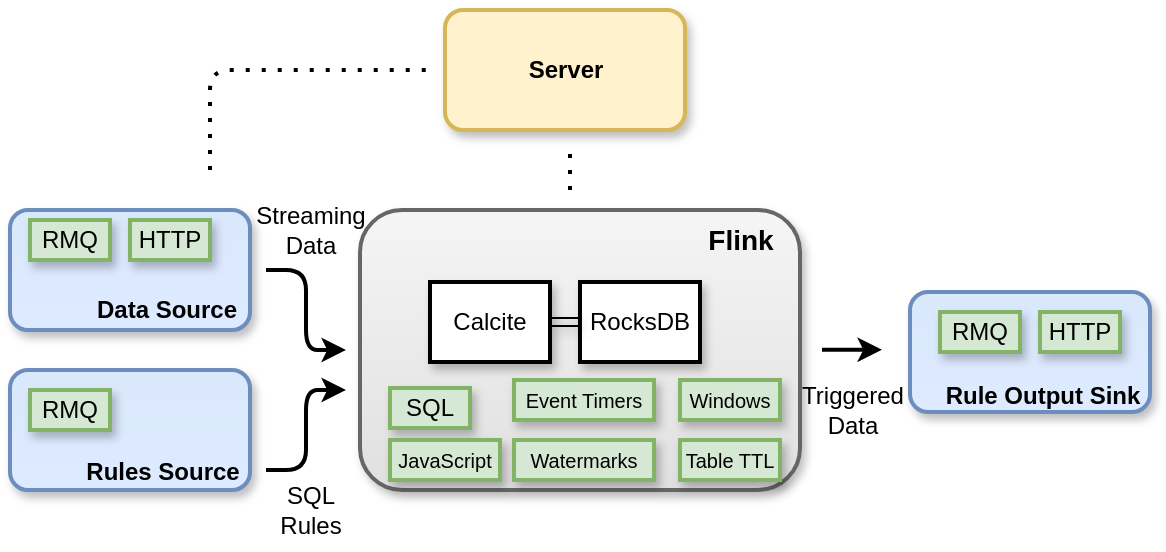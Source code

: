 <mxfile version="20.3.6" type="device"><diagram id="aaBVzM9fXywZaCNQErw9" name="Page-1"><mxGraphModel dx="959" dy="527" grid="1" gridSize="10" guides="1" tooltips="1" connect="1" arrows="1" fold="1" page="1" pageScale="1" pageWidth="850" pageHeight="1100" math="0" shadow="0"><root><mxCell id="0"/><mxCell id="1" parent="0"/><mxCell id="x3kCZ8ObwB3pp2x3vzAH-1" value="" style="rounded=1;whiteSpace=wrap;html=1;strokeWidth=2;shadow=1;fillColor=#f5f5f5;fontColor=#333333;strokeColor=#666666;gradientColor=#E0E0E0;" vertex="1" parent="1"><mxGeometry x="315" y="150" width="220" height="140" as="geometry"/></mxCell><mxCell id="x3kCZ8ObwB3pp2x3vzAH-2" value="" style="rounded=1;whiteSpace=wrap;html=1;strokeWidth=2;shadow=1;fillColor=#dae8fc;strokeColor=#6c8ebf;gradientColor=#DDEAFF;" vertex="1" parent="1"><mxGeometry x="140" y="150" width="120" height="60" as="geometry"/></mxCell><mxCell id="x3kCZ8ObwB3pp2x3vzAH-7" value="&lt;b&gt;&lt;br&gt;&lt;/b&gt;" style="rounded=1;whiteSpace=wrap;html=1;strokeWidth=2;shadow=1;fillColor=#dae8fc;strokeColor=#6c8ebf;gradientColor=#DDEAFF;" vertex="1" parent="1"><mxGeometry x="140" y="230" width="120" height="60" as="geometry"/></mxCell><mxCell id="x3kCZ8ObwB3pp2x3vzAH-8" value="&lt;font style=&quot;font-size: 14px;&quot;&gt;&lt;b&gt;Flink&lt;/b&gt;&lt;/font&gt;" style="text;html=1;align=center;verticalAlign=middle;resizable=0;points=[];autosize=1;strokeColor=none;fillColor=none;" vertex="1" parent="1"><mxGeometry x="475" y="150" width="60" height="30" as="geometry"/></mxCell><mxCell id="x3kCZ8ObwB3pp2x3vzAH-9" value="" style="group" vertex="1" connectable="0" parent="1"><mxGeometry x="350" y="200" width="135" height="60" as="geometry"/></mxCell><mxCell id="x3kCZ8ObwB3pp2x3vzAH-4" value="Calcite" style="rounded=0;whiteSpace=wrap;html=1;strokeWidth=2;shadow=1;" vertex="1" parent="x3kCZ8ObwB3pp2x3vzAH-9"><mxGeometry y="-14" width="60" height="40" as="geometry"/></mxCell><mxCell id="x3kCZ8ObwB3pp2x3vzAH-5" value="RocksDB" style="rounded=0;whiteSpace=wrap;html=1;strokeWidth=2;shadow=1;" vertex="1" parent="x3kCZ8ObwB3pp2x3vzAH-9"><mxGeometry x="75" y="-14" width="60" height="40" as="geometry"/></mxCell><mxCell id="x3kCZ8ObwB3pp2x3vzAH-6" value="" style="shape=link;html=1;rounded=0;shadow=1;entryX=0;entryY=0.5;entryDx=0;entryDy=0;exitX=1;exitY=0.5;exitDx=0;exitDy=0;" edge="1" parent="x3kCZ8ObwB3pp2x3vzAH-9" source="x3kCZ8ObwB3pp2x3vzAH-4" target="x3kCZ8ObwB3pp2x3vzAH-5"><mxGeometry width="100" relative="1" as="geometry"><mxPoint x="33" y="-220" as="sourcePoint"/><mxPoint x="63" y="-220" as="targetPoint"/></mxGeometry></mxCell><mxCell id="x3kCZ8ObwB3pp2x3vzAH-35" value="SQL" style="rounded=0;whiteSpace=wrap;html=1;strokeWidth=2;shadow=1;fillColor=#d5e8d4;strokeColor=#82b366;" vertex="1" parent="x3kCZ8ObwB3pp2x3vzAH-9"><mxGeometry x="-20" y="39" width="40" height="20" as="geometry"/></mxCell><mxCell id="x3kCZ8ObwB3pp2x3vzAH-12" value="" style="endArrow=classic;html=1;rounded=1;shadow=0;strokeWidth=2;" edge="1" parent="1"><mxGeometry width="50" height="50" relative="1" as="geometry"><mxPoint x="268" y="180" as="sourcePoint"/><mxPoint x="308" y="220" as="targetPoint"/><Array as="points"><mxPoint x="288" y="180"/><mxPoint x="288" y="220"/></Array></mxGeometry></mxCell><mxCell id="x3kCZ8ObwB3pp2x3vzAH-13" value="" style="endArrow=classic;html=1;rounded=1;shadow=0;strokeWidth=2;" edge="1" parent="1"><mxGeometry width="50" height="50" relative="1" as="geometry"><mxPoint x="268" y="280" as="sourcePoint"/><mxPoint x="308" y="240" as="targetPoint"/><Array as="points"><mxPoint x="288" y="280"/><mxPoint x="288" y="240"/></Array></mxGeometry></mxCell><mxCell id="x3kCZ8ObwB3pp2x3vzAH-14" value="SQL &lt;br&gt;Rules" style="text;html=1;align=center;verticalAlign=middle;resizable=0;points=[];autosize=1;strokeColor=none;fillColor=none;" vertex="1" parent="1"><mxGeometry x="265" y="280" width="50" height="40" as="geometry"/></mxCell><mxCell id="x3kCZ8ObwB3pp2x3vzAH-15" value="Streaming&lt;br&gt;Data" style="text;html=1;align=center;verticalAlign=middle;resizable=0;points=[];autosize=1;strokeColor=none;fillColor=none;" vertex="1" parent="1"><mxGeometry x="250" y="140" width="80" height="40" as="geometry"/></mxCell><mxCell id="x3kCZ8ObwB3pp2x3vzAH-17" value="&lt;b&gt;Server&lt;/b&gt;" style="rounded=1;whiteSpace=wrap;html=1;strokeWidth=2;shadow=1;fillColor=#fff2cc;strokeColor=#d6b656;" vertex="1" parent="1"><mxGeometry x="357.5" y="50" width="120" height="60" as="geometry"/></mxCell><mxCell id="x3kCZ8ObwB3pp2x3vzAH-18" value="" style="endArrow=none;dashed=1;html=1;dashPattern=1 3;strokeWidth=2;rounded=1;shadow=0;fontSize=14;" edge="1" parent="1"><mxGeometry width="50" height="50" relative="1" as="geometry"><mxPoint x="240" y="130" as="sourcePoint"/><mxPoint x="350" y="80" as="targetPoint"/><Array as="points"><mxPoint x="240" y="80"/></Array></mxGeometry></mxCell><mxCell id="x3kCZ8ObwB3pp2x3vzAH-19" value="" style="endArrow=none;dashed=1;html=1;dashPattern=1 3;strokeWidth=2;rounded=1;shadow=0;fontSize=14;" edge="1" parent="1"><mxGeometry width="50" height="50" relative="1" as="geometry"><mxPoint x="420" y="140" as="sourcePoint"/><mxPoint x="420" y="120" as="targetPoint"/></mxGeometry></mxCell><mxCell id="x3kCZ8ObwB3pp2x3vzAH-20" value="" style="rounded=1;whiteSpace=wrap;html=1;strokeWidth=2;shadow=1;fillColor=#dae8fc;strokeColor=#6c8ebf;gradientColor=#DDEAFF;" vertex="1" parent="1"><mxGeometry x="590" y="191" width="120" height="60" as="geometry"/></mxCell><mxCell id="x3kCZ8ObwB3pp2x3vzAH-21" value="&lt;font style=&quot;font-size: 12px;&quot;&gt;&lt;b&gt;Rules Source&lt;/b&gt;&lt;/font&gt;" style="text;html=1;align=center;verticalAlign=middle;resizable=0;points=[];autosize=1;strokeColor=none;fillColor=none;fontSize=14;" vertex="1" parent="1"><mxGeometry x="166" y="265" width="100" height="30" as="geometry"/></mxCell><mxCell id="x3kCZ8ObwB3pp2x3vzAH-22" value="&lt;font style=&quot;font-size: 12px;&quot;&gt;&lt;b&gt;Data Source&lt;br&gt;&lt;/b&gt;&lt;/font&gt;" style="text;html=1;align=center;verticalAlign=middle;resizable=0;points=[];autosize=1;strokeColor=none;fillColor=none;fontSize=14;" vertex="1" parent="1"><mxGeometry x="173" y="184" width="90" height="30" as="geometry"/></mxCell><mxCell id="x3kCZ8ObwB3pp2x3vzAH-24" value="RMQ" style="rounded=0;whiteSpace=wrap;html=1;strokeWidth=2;shadow=1;fillColor=#d5e8d4;strokeColor=#82b366;" vertex="1" parent="1"><mxGeometry x="150" y="240" width="40" height="20" as="geometry"/></mxCell><mxCell id="x3kCZ8ObwB3pp2x3vzAH-27" value="RMQ" style="rounded=0;whiteSpace=wrap;html=1;strokeWidth=2;shadow=1;fillColor=#d5e8d4;strokeColor=#82b366;" vertex="1" parent="1"><mxGeometry x="150" y="155" width="40" height="20" as="geometry"/></mxCell><mxCell id="x3kCZ8ObwB3pp2x3vzAH-28" value="HTTP" style="rounded=0;whiteSpace=wrap;html=1;strokeWidth=2;shadow=1;fillColor=#d5e8d4;strokeColor=#82b366;" vertex="1" parent="1"><mxGeometry x="200" y="155" width="40" height="20" as="geometry"/></mxCell><mxCell id="x3kCZ8ObwB3pp2x3vzAH-29" value="&lt;b&gt;Rule Output Sink&lt;br&gt;&lt;/b&gt;" style="text;html=1;align=center;verticalAlign=middle;resizable=0;points=[];autosize=1;strokeColor=none;fillColor=none;fontSize=12;" vertex="1" parent="1"><mxGeometry x="596" y="228" width="120" height="30" as="geometry"/></mxCell><mxCell id="x3kCZ8ObwB3pp2x3vzAH-30" value="RMQ" style="rounded=0;whiteSpace=wrap;html=1;strokeWidth=2;shadow=1;fillColor=#d5e8d4;strokeColor=#82b366;" vertex="1" parent="1"><mxGeometry x="605" y="201" width="40" height="20" as="geometry"/></mxCell><mxCell id="x3kCZ8ObwB3pp2x3vzAH-31" value="HTTP" style="rounded=0;whiteSpace=wrap;html=1;strokeWidth=2;shadow=1;fillColor=#d5e8d4;strokeColor=#82b366;" vertex="1" parent="1"><mxGeometry x="655" y="201" width="40" height="20" as="geometry"/></mxCell><mxCell id="x3kCZ8ObwB3pp2x3vzAH-33" value="" style="endArrow=classic;html=1;rounded=1;shadow=0;strokeWidth=2;fontSize=12;" edge="1" parent="1"><mxGeometry width="50" height="50" relative="1" as="geometry"><mxPoint x="546" y="219.9" as="sourcePoint"/><mxPoint x="576" y="219.9" as="targetPoint"/></mxGeometry></mxCell><mxCell id="x3kCZ8ObwB3pp2x3vzAH-34" value="Triggered&lt;br&gt;Data" style="text;html=1;align=center;verticalAlign=middle;resizable=0;points=[];autosize=1;strokeColor=none;fillColor=none;fontSize=12;" vertex="1" parent="1"><mxGeometry x="526" y="230" width="70" height="40" as="geometry"/></mxCell><mxCell id="x3kCZ8ObwB3pp2x3vzAH-36" value="&lt;font style=&quot;font-size: 10px;&quot;&gt;Event &lt;font style=&quot;font-size: 10px;&quot;&gt;Timers&lt;/font&gt;&lt;/font&gt;" style="rounded=0;whiteSpace=wrap;html=1;strokeWidth=2;shadow=1;fillColor=#d5e8d4;strokeColor=#82b366;" vertex="1" parent="1"><mxGeometry x="392" y="235" width="70" height="20" as="geometry"/></mxCell><mxCell id="x3kCZ8ObwB3pp2x3vzAH-37" value="&lt;font style=&quot;font-size: 10px;&quot;&gt;JavaScript&lt;/font&gt;" style="rounded=0;whiteSpace=wrap;html=1;strokeWidth=2;shadow=1;fillColor=#d5e8d4;strokeColor=#82b366;" vertex="1" parent="1"><mxGeometry x="330" y="265" width="55" height="20" as="geometry"/></mxCell><mxCell id="x3kCZ8ObwB3pp2x3vzAH-38" value="&lt;font style=&quot;font-size: 10px;&quot;&gt;Watermarks&lt;/font&gt;" style="rounded=0;whiteSpace=wrap;html=1;strokeWidth=2;shadow=1;fillColor=#d5e8d4;strokeColor=#82b366;" vertex="1" parent="1"><mxGeometry x="392" y="265" width="70" height="20" as="geometry"/></mxCell><mxCell id="x3kCZ8ObwB3pp2x3vzAH-39" value="&lt;font style=&quot;font-size: 10px;&quot;&gt;Windows&lt;/font&gt;" style="rounded=0;whiteSpace=wrap;html=1;strokeWidth=2;shadow=1;fillColor=#d5e8d4;strokeColor=#82b366;" vertex="1" parent="1"><mxGeometry x="475" y="235" width="50" height="20" as="geometry"/></mxCell><mxCell id="x3kCZ8ObwB3pp2x3vzAH-40" value="&lt;font style=&quot;font-size: 10px;&quot;&gt;Table TTL&lt;br&gt;&lt;/font&gt;" style="rounded=0;whiteSpace=wrap;html=1;strokeWidth=2;shadow=1;fillColor=#d5e8d4;strokeColor=#82b366;" vertex="1" parent="1"><mxGeometry x="475" y="265" width="50" height="20" as="geometry"/></mxCell></root></mxGraphModel></diagram></mxfile>